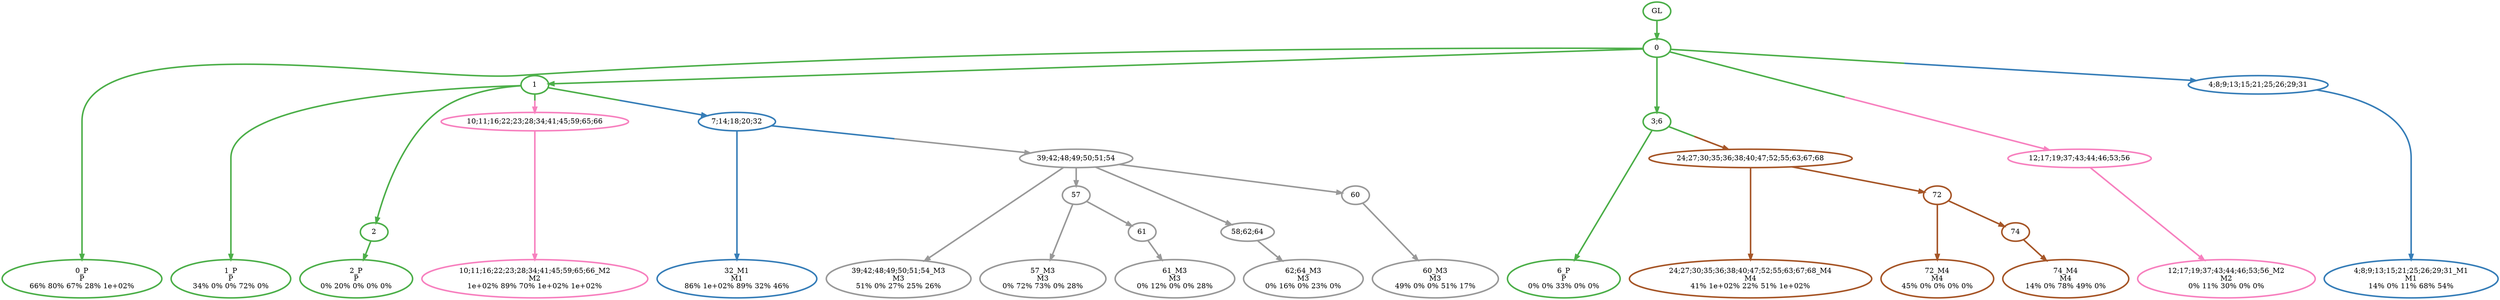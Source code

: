 digraph T {
	{
		rank=same
		30 [penwidth=3,colorscheme=set19,color=3,label="0_P\nP\n66% 80% 67% 28% 1e+02%"]
		28 [penwidth=3,colorscheme=set19,color=3,label="1_P\nP\n34% 0% 0% 72% 0%"]
		26 [penwidth=3,colorscheme=set19,color=3,label="2_P\nP\n0% 20% 0% 0% 0%"]
		24 [penwidth=3,colorscheme=set19,color=3,label="6_P\nP\n0% 0% 33% 0% 0%"]
		23 [penwidth=3,colorscheme=set19,color=2,label="32_M1\nM1\n86% 1e+02% 89% 32% 46%"]
		22 [penwidth=3,colorscheme=set19,color=2,label="4;8;9;13;15;21;25;26;29;31_M1\nM1\n14% 0% 11% 68% 54%"]
		21 [penwidth=3,colorscheme=set19,color=8,label="10;11;16;22;23;28;34;41;45;59;65;66_M2\nM2\n1e+02% 89% 70% 1e+02% 1e+02%"]
		20 [penwidth=3,colorscheme=set19,color=8,label="12;17;19;37;43;44;46;53;56_M2\nM2\n0% 11% 30% 0% 0%"]
		19 [penwidth=3,colorscheme=set19,color=9,label="39;42;48;49;50;51;54_M3\nM3\n51% 0% 27% 25% 26%"]
		17 [penwidth=3,colorscheme=set19,color=9,label="57_M3\nM3\n0% 72% 73% 0% 28%"]
		15 [penwidth=3,colorscheme=set19,color=9,label="61_M3\nM3\n0% 12% 0% 0% 28%"]
		13 [penwidth=3,colorscheme=set19,color=9,label="62;64_M3\nM3\n0% 16% 0% 23% 0%"]
		11 [penwidth=3,colorscheme=set19,color=9,label="60_M3\nM3\n49% 0% 0% 51% 17%"]
		10 [penwidth=3,colorscheme=set19,color=7,label="24;27;30;35;36;38;40;47;52;55;63;67;68_M4\nM4\n41% 1e+02% 22% 51% 1e+02%"]
		8 [penwidth=3,colorscheme=set19,color=7,label="72_M4\nM4\n45% 0% 0% 0% 0%"]
		6 [penwidth=3,colorscheme=set19,color=7,label="74_M4\nM4\n14% 0% 78% 49% 0%"]
	}
	32 [penwidth=3,colorscheme=set19,color=3,label="GL"]
	31 [penwidth=3,colorscheme=set19,color=3,label="0"]
	29 [penwidth=3,colorscheme=set19,color=3,label="1"]
	27 [penwidth=3,colorscheme=set19,color=3,label="2"]
	25 [penwidth=3,colorscheme=set19,color=3,label="3;6"]
	18 [penwidth=3,colorscheme=set19,color=9,label="57"]
	16 [penwidth=3,colorscheme=set19,color=9,label="61"]
	14 [penwidth=3,colorscheme=set19,color=9,label="58;62;64"]
	12 [penwidth=3,colorscheme=set19,color=9,label="60"]
	9 [penwidth=3,colorscheme=set19,color=7,label="72"]
	7 [penwidth=3,colorscheme=set19,color=7,label="74"]
	5 [penwidth=3,colorscheme=set19,color=9,label="39;42;48;49;50;51;54"]
	4 [penwidth=3,colorscheme=set19,color=7,label="24;27;30;35;36;38;40;47;52;55;63;67;68"]
	3 [penwidth=3,colorscheme=set19,color=8,label="10;11;16;22;23;28;34;41;45;59;65;66"]
	2 [penwidth=3,colorscheme=set19,color=8,label="12;17;19;37;43;44;46;53;56"]
	1 [penwidth=3,colorscheme=set19,color=2,label="7;14;18;20;32"]
	0 [penwidth=3,colorscheme=set19,color=2,label="4;8;9;13;15;21;25;26;29;31"]
	32 -> 31 [penwidth=3,colorscheme=set19,color=3]
	31 -> 30 [penwidth=3,colorscheme=set19,color=3]
	31 -> 29 [penwidth=3,colorscheme=set19,color=3]
	31 -> 25 [penwidth=3,colorscheme=set19,color=3]
	31 -> 2 [penwidth=3,colorscheme=set19,color="3;0.5:8"]
	31 -> 0 [penwidth=3,colorscheme=set19,color="3;0.5:2"]
	29 -> 28 [penwidth=3,colorscheme=set19,color=3]
	29 -> 27 [penwidth=3,colorscheme=set19,color=3]
	29 -> 3 [penwidth=3,colorscheme=set19,color="3;0.5:8"]
	29 -> 1 [penwidth=3,colorscheme=set19,color="3;0.5:2"]
	27 -> 26 [penwidth=3,colorscheme=set19,color=3]
	25 -> 24 [penwidth=3,colorscheme=set19,color=3]
	25 -> 4 [penwidth=3,colorscheme=set19,color="3;0.5:7"]
	18 -> 17 [penwidth=3,colorscheme=set19,color=9]
	18 -> 16 [penwidth=3,colorscheme=set19,color=9]
	16 -> 15 [penwidth=3,colorscheme=set19,color=9]
	14 -> 13 [penwidth=3,colorscheme=set19,color=9]
	12 -> 11 [penwidth=3,colorscheme=set19,color=9]
	9 -> 8 [penwidth=3,colorscheme=set19,color=7]
	9 -> 7 [penwidth=3,colorscheme=set19,color=7]
	7 -> 6 [penwidth=3,colorscheme=set19,color=7]
	5 -> 19 [penwidth=3,colorscheme=set19,color=9]
	5 -> 18 [penwidth=3,colorscheme=set19,color=9]
	5 -> 14 [penwidth=3,colorscheme=set19,color=9]
	5 -> 12 [penwidth=3,colorscheme=set19,color=9]
	4 -> 10 [penwidth=3,colorscheme=set19,color=7]
	4 -> 9 [penwidth=3,colorscheme=set19,color=7]
	3 -> 21 [penwidth=3,colorscheme=set19,color=8]
	2 -> 20 [penwidth=3,colorscheme=set19,color=8]
	1 -> 23 [penwidth=3,colorscheme=set19,color=2]
	1 -> 5 [penwidth=3,colorscheme=set19,color="2;0.5:9"]
	0 -> 22 [penwidth=3,colorscheme=set19,color=2]
}
